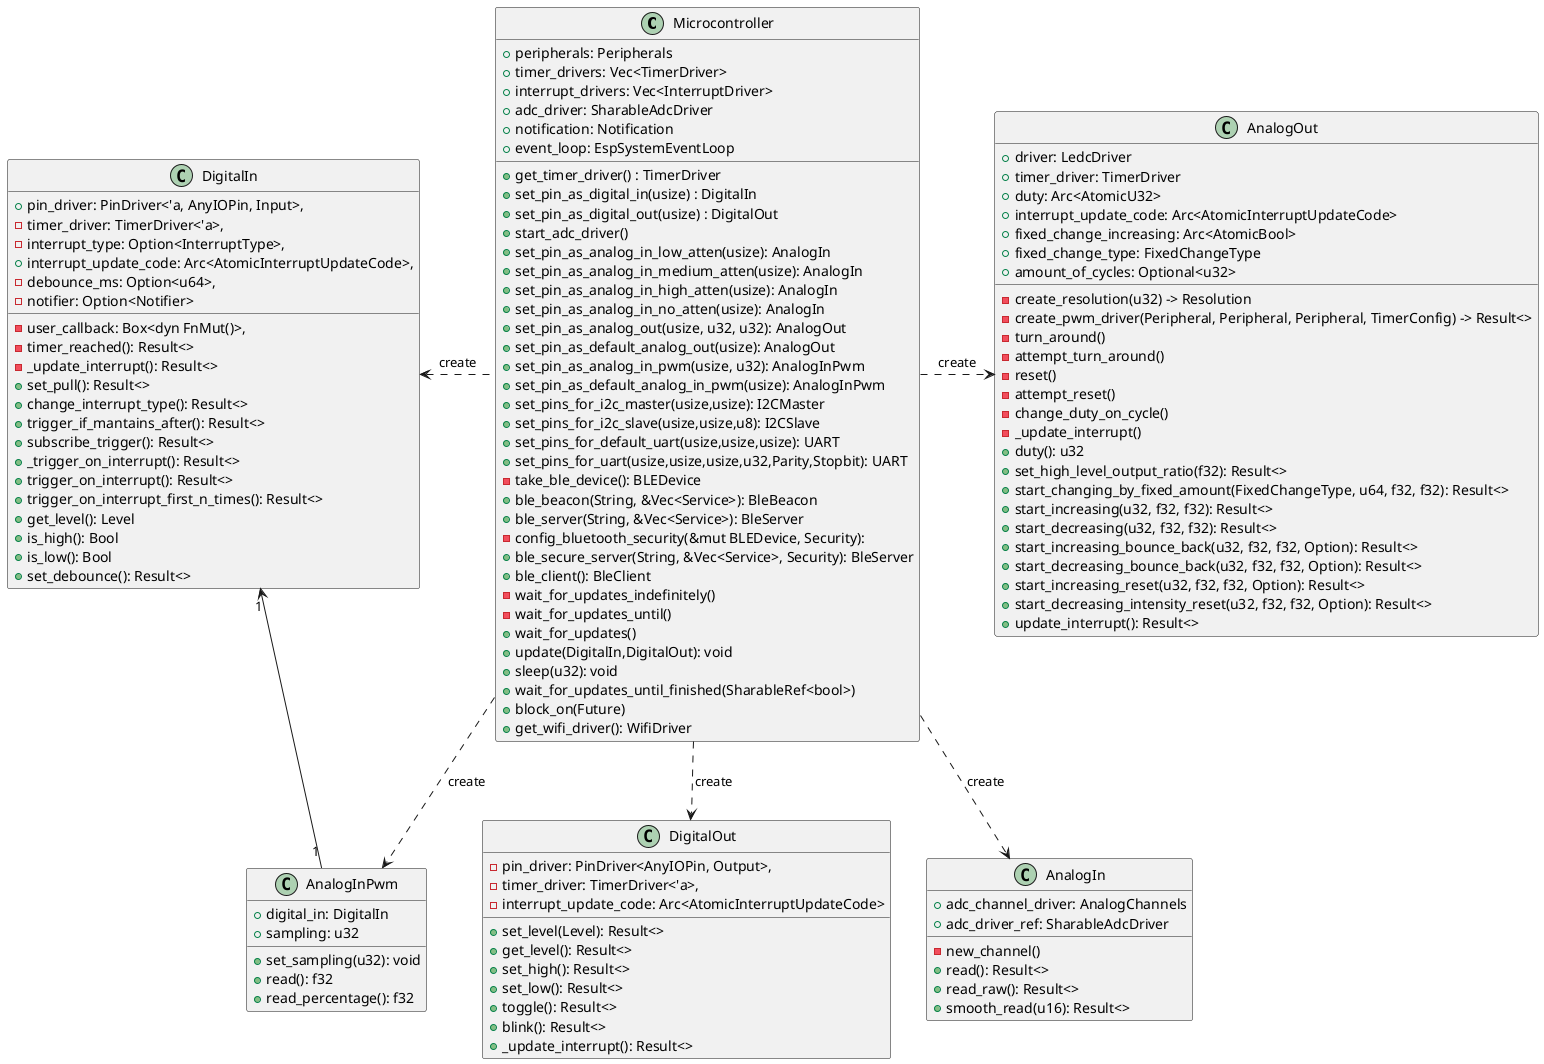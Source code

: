 @startuml Microcontroller gpio

class Microcontroller {
    + peripherals: Peripherals
    + timer_drivers: Vec<TimerDriver>
    + interrupt_drivers: Vec<InterruptDriver>
    + adc_driver: SharableAdcDriver
    + notification: Notification
    + event_loop: EspSystemEventLoop
    + get_timer_driver() : TimerDriver
    + set_pin_as_digital_in(usize) : DigitalIn
    + set_pin_as_digital_out(usize) : DigitalOut
    + start_adc_driver()
    + set_pin_as_analog_in_low_atten(usize): AnalogIn
    + set_pin_as_analog_in_medium_atten(usize): AnalogIn
    + set_pin_as_analog_in_high_atten(usize): AnalogIn
    + set_pin_as_analog_in_no_atten(usize): AnalogIn
    + set_pin_as_analog_out(usize, u32, u32): AnalogOut
    + set_pin_as_default_analog_out(usize): AnalogOut
    + set_pin_as_analog_in_pwm(usize, u32): AnalogInPwm
    + set_pin_as_default_analog_in_pwm(usize): AnalogInPwm
    + set_pins_for_i2c_master(usize,usize): I2CMaster
    + set_pins_for_i2c_slave(usize,usize,u8): I2CSlave
    + set_pins_for_default_uart(usize,usize,usize): UART
    + set_pins_for_uart(usize,usize,usize,u32,Parity,Stopbit): UART
    - take_ble_device(): BLEDevice
    + ble_beacon(String, &Vec<Service>): BleBeacon
    + ble_server(String, &Vec<Service>): BleServer
    - config_bluetooth_security(&mut BLEDevice, Security): 
    + ble_secure_server(String, &Vec<Service>, Security): BleServer
    + ble_client(): BleClient
    - wait_for_updates_indefinitely()
    - wait_for_updates_until()
    + wait_for_updates()
    + update(DigitalIn,DigitalOut): void
    + sleep(u32): void
    + wait_for_updates_until_finished(SharableRef<bool>)
    + block_on(Future)
    + get_wifi_driver(): WifiDriver
}

class DigitalIn{
    + pin_driver: PinDriver<'a, AnyIOPin, Input>,
    - timer_driver: TimerDriver<'a>,
    - interrupt_type: Option<InterruptType>,
    + interrupt_update_code: Arc<AtomicInterruptUpdateCode>,
    - user_callback: Box<dyn FnMut()>,
    - debounce_ms: Option<u64>,
    - notifier: Option<Notifier>
    - timer_reached(): Result<>
    - _update_interrupt(): Result<>
    + set_pull(): Result<>
    + change_interrupt_type(): Result<>
    + trigger_if_mantains_after(): Result<>
    + subscribe_trigger(): Result<>
    + _trigger_on_interrupt(): Result<>
    + trigger_on_interrupt(): Result<>
    + trigger_on_interrupt_first_n_times(): Result<>
    + get_level(): Level
    + is_high(): Bool
    + is_low(): Bool
    + set_debounce(): Result<>
}

class DigitalOut{
    - pin_driver: PinDriver<AnyIOPin, Output>,
    - timer_driver: TimerDriver<'a>,
    - interrupt_update_code: Arc<AtomicInterruptUpdateCode>
    +set_level(Level): Result<>
    +get_level(): Result<>
    +set_high(): Result<>
    +set_low(): Result<>
    +toggle(): Result<>
    +blink(): Result<>
    +_update_interrupt(): Result<>
}

class AnalogInPwm {
    + digital_in: DigitalIn
    + sampling: u32
    + set_sampling(u32): void
    + read(): f32
    + read_percentage(): f32
}

class AnalogIn {
    + adc_channel_driver: AnalogChannels
    + adc_driver_ref: SharableAdcDriver
    - new_channel()
    + read(): Result<>
    + read_raw(): Result<>
    + smooth_read(u16): Result<>
}

class AnalogOut {
    + driver: LedcDriver
    + timer_driver: TimerDriver
    + duty: Arc<AtomicU32>
    + interrupt_update_code: Arc<AtomicInterruptUpdateCode>
    + fixed_change_increasing: Arc<AtomicBool>
    + fixed_change_type: FixedChangeType
    + amount_of_cycles: Optional<u32>
    - create_resolution(u32) -> Resolution
    - create_pwm_driver(Peripheral, Peripheral, Peripheral, TimerConfig) -> Result<>
    - turn_around()
    - attempt_turn_around()
    - reset()
    - attempt_reset()
    - change_duty_on_cycle()
    - _update_interrupt()
    + duty(): u32
    + set_high_level_output_ratio(f32): Result<>
    + start_changing_by_fixed_amount(FixedChangeType, u64, f32, f32): Result<>
    + start_increasing(u32, f32, f32): Result<>
    + start_decreasing(u32, f32, f32): Result<>
    + start_increasing_bounce_back(u32, f32, f32, Option): Result<>
    + start_decreasing_bounce_back(u32, f32, f32, Option): Result<>
    + start_increasing_reset(u32, f32, f32, Option): Result<>
    + start_decreasing_intensity_reset(u32, f32, f32, Option): Result<>
    + update_interrupt(): Result<>
}

Microcontroller ..> DigitalOut: create
Microcontroller ..> AnalogIn: create
Microcontroller .left.> DigitalIn: create
Microcontroller ..> AnalogInPwm: create
Microcontroller .> AnalogOut: create
AnalogInPwm "1" --> "1" DigitalIn

@enduml